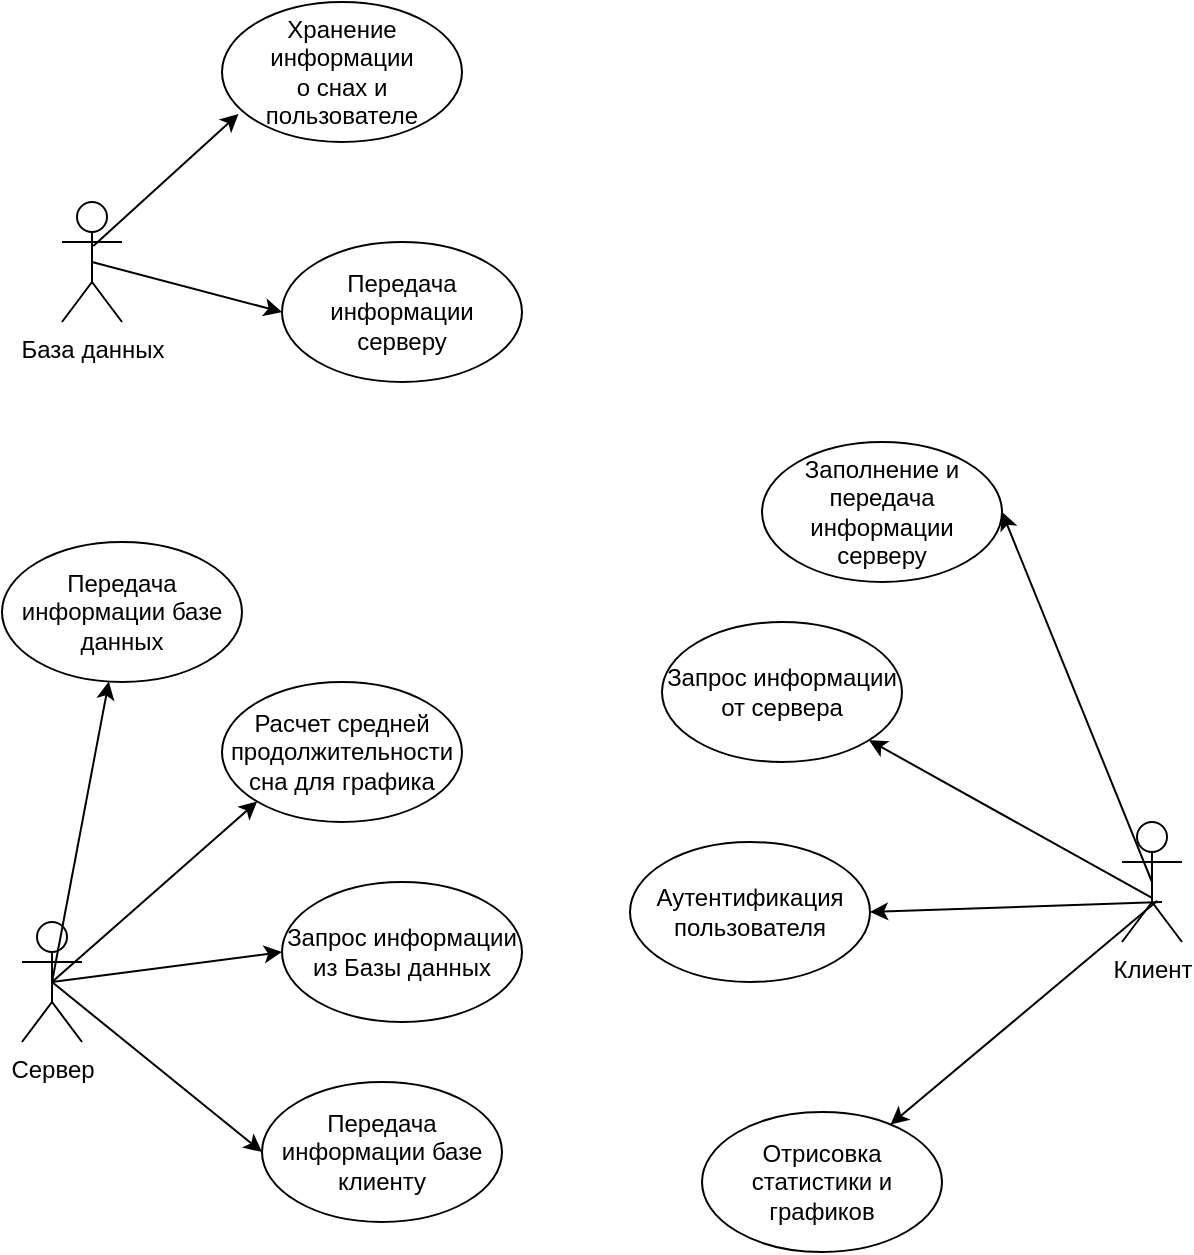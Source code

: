 <mxfile version="27.1.6">
  <diagram name="Страница — 1" id="z5o2DnHA_-fsH-nssHgH">
    <mxGraphModel dx="1213" dy="792" grid="1" gridSize="10" guides="1" tooltips="1" connect="1" arrows="1" fold="1" page="1" pageScale="1" pageWidth="827" pageHeight="1169" math="0" shadow="0">
      <root>
        <mxCell id="0" />
        <mxCell id="1" parent="0" />
        <mxCell id="P5HjKtYgcSXGLR0DuAei-1" value="База данных" style="shape=umlActor;verticalLabelPosition=bottom;verticalAlign=top;html=1;" vertex="1" parent="1">
          <mxGeometry x="130" y="130" width="30" height="60" as="geometry" />
        </mxCell>
        <mxCell id="P5HjKtYgcSXGLR0DuAei-2" value="Сервер" style="shape=umlActor;verticalLabelPosition=bottom;verticalAlign=top;html=1;" vertex="1" parent="1">
          <mxGeometry x="110" y="490" width="30" height="60" as="geometry" />
        </mxCell>
        <mxCell id="P5HjKtYgcSXGLR0DuAei-3" value="Клиент" style="shape=umlActor;verticalLabelPosition=bottom;verticalAlign=top;html=1;" vertex="1" parent="1">
          <mxGeometry x="660" y="440" width="30" height="60" as="geometry" />
        </mxCell>
        <mxCell id="P5HjKtYgcSXGLR0DuAei-7" value="Хранение информации&lt;div&gt;о снах и пользователе&lt;/div&gt;" style="ellipse;whiteSpace=wrap;html=1;" vertex="1" parent="1">
          <mxGeometry x="210" y="30" width="120" height="70" as="geometry" />
        </mxCell>
        <mxCell id="P5HjKtYgcSXGLR0DuAei-9" value="" style="endArrow=classic;html=1;rounded=0;exitX=0.522;exitY=0.367;exitDx=0;exitDy=0;exitPerimeter=0;entryX=0.069;entryY=0.8;entryDx=0;entryDy=0;entryPerimeter=0;" edge="1" parent="1" source="P5HjKtYgcSXGLR0DuAei-1" target="P5HjKtYgcSXGLR0DuAei-7">
          <mxGeometry width="50" height="50" relative="1" as="geometry">
            <mxPoint x="160" y="140" as="sourcePoint" />
            <mxPoint x="210" y="90" as="targetPoint" />
          </mxGeometry>
        </mxCell>
        <mxCell id="P5HjKtYgcSXGLR0DuAei-10" value="Передача информации серверу" style="ellipse;whiteSpace=wrap;html=1;" vertex="1" parent="1">
          <mxGeometry x="240" y="150" width="120" height="70" as="geometry" />
        </mxCell>
        <mxCell id="P5HjKtYgcSXGLR0DuAei-11" value="" style="endArrow=classic;html=1;rounded=0;exitX=0.5;exitY=0.5;exitDx=0;exitDy=0;exitPerimeter=0;entryX=0;entryY=0.5;entryDx=0;entryDy=0;" edge="1" parent="1" source="P5HjKtYgcSXGLR0DuAei-1" target="P5HjKtYgcSXGLR0DuAei-10">
          <mxGeometry width="50" height="50" relative="1" as="geometry">
            <mxPoint x="180" y="286" as="sourcePoint" />
            <mxPoint x="252" y="220" as="targetPoint" />
          </mxGeometry>
        </mxCell>
        <mxCell id="P5HjKtYgcSXGLR0DuAei-12" value="Передача информации базе данных" style="ellipse;whiteSpace=wrap;html=1;" vertex="1" parent="1">
          <mxGeometry x="100" y="300" width="120" height="70" as="geometry" />
        </mxCell>
        <mxCell id="P5HjKtYgcSXGLR0DuAei-13" value="Передача информации базе клиенту" style="ellipse;whiteSpace=wrap;html=1;" vertex="1" parent="1">
          <mxGeometry x="230" y="570" width="120" height="70" as="geometry" />
        </mxCell>
        <mxCell id="P5HjKtYgcSXGLR0DuAei-14" value="" style="endArrow=classic;html=1;rounded=0;exitX=0.5;exitY=0.5;exitDx=0;exitDy=0;exitPerimeter=0;entryX=0;entryY=0.5;entryDx=0;entryDy=0;" edge="1" parent="1" source="P5HjKtYgcSXGLR0DuAei-2" target="P5HjKtYgcSXGLR0DuAei-13">
          <mxGeometry width="50" height="50" relative="1" as="geometry">
            <mxPoint x="190" y="680" as="sourcePoint" />
            <mxPoint x="285" y="705" as="targetPoint" />
          </mxGeometry>
        </mxCell>
        <mxCell id="P5HjKtYgcSXGLR0DuAei-15" value="" style="endArrow=classic;html=1;rounded=0;exitX=0.5;exitY=0.5;exitDx=0;exitDy=0;exitPerimeter=0;" edge="1" parent="1" source="P5HjKtYgcSXGLR0DuAei-2" target="P5HjKtYgcSXGLR0DuAei-12">
          <mxGeometry width="50" height="50" relative="1" as="geometry">
            <mxPoint x="220" y="640" as="sourcePoint" />
            <mxPoint x="315" y="665" as="targetPoint" />
          </mxGeometry>
        </mxCell>
        <mxCell id="P5HjKtYgcSXGLR0DuAei-16" value="Расчет средней продолжительности сна для графика" style="ellipse;whiteSpace=wrap;html=1;" vertex="1" parent="1">
          <mxGeometry x="210" y="370" width="120" height="70" as="geometry" />
        </mxCell>
        <mxCell id="P5HjKtYgcSXGLR0DuAei-17" value="" style="endArrow=classic;html=1;rounded=0;exitX=0.5;exitY=0.5;exitDx=0;exitDy=0;exitPerimeter=0;entryX=0;entryY=1;entryDx=0;entryDy=0;" edge="1" parent="1" source="P5HjKtYgcSXGLR0DuAei-2" target="P5HjKtYgcSXGLR0DuAei-16">
          <mxGeometry width="50" height="50" relative="1" as="geometry">
            <mxPoint x="320" y="640" as="sourcePoint" />
            <mxPoint x="348" y="490" as="targetPoint" />
          </mxGeometry>
        </mxCell>
        <mxCell id="P5HjKtYgcSXGLR0DuAei-18" value="" style="endArrow=classic;html=1;rounded=0;exitX=0.5;exitY=0.5;exitDx=0;exitDy=0;exitPerimeter=0;entryX=0;entryY=0.5;entryDx=0;entryDy=0;" edge="1" parent="1" source="P5HjKtYgcSXGLR0DuAei-2" target="P5HjKtYgcSXGLR0DuAei-19">
          <mxGeometry width="50" height="50" relative="1" as="geometry">
            <mxPoint x="400" y="650" as="sourcePoint" />
            <mxPoint x="428" y="500" as="targetPoint" />
          </mxGeometry>
        </mxCell>
        <mxCell id="P5HjKtYgcSXGLR0DuAei-19" value="Запрос информации из Базы данных" style="ellipse;whiteSpace=wrap;html=1;" vertex="1" parent="1">
          <mxGeometry x="240" y="470" width="120" height="70" as="geometry" />
        </mxCell>
        <mxCell id="P5HjKtYgcSXGLR0DuAei-20" value="Запрос информации от сервера" style="ellipse;whiteSpace=wrap;html=1;" vertex="1" parent="1">
          <mxGeometry x="430" y="340" width="120" height="70" as="geometry" />
        </mxCell>
        <mxCell id="P5HjKtYgcSXGLR0DuAei-21" value="Заполнение и передача информации серверу" style="ellipse;whiteSpace=wrap;html=1;" vertex="1" parent="1">
          <mxGeometry x="480" y="250" width="120" height="70" as="geometry" />
        </mxCell>
        <mxCell id="P5HjKtYgcSXGLR0DuAei-22" value="Отрисовка статистики и графиков" style="ellipse;whiteSpace=wrap;html=1;" vertex="1" parent="1">
          <mxGeometry x="450" y="585" width="120" height="70" as="geometry" />
        </mxCell>
        <mxCell id="P5HjKtYgcSXGLR0DuAei-23" value="" style="endArrow=classic;html=1;rounded=0;exitX=0.5;exitY=0.633;exitDx=0;exitDy=0;exitPerimeter=0;" edge="1" parent="1" source="P5HjKtYgcSXGLR0DuAei-3" target="P5HjKtYgcSXGLR0DuAei-20">
          <mxGeometry width="50" height="50" relative="1" as="geometry">
            <mxPoint x="620" y="600" as="sourcePoint" />
            <mxPoint x="715" y="625" as="targetPoint" />
          </mxGeometry>
        </mxCell>
        <mxCell id="P5HjKtYgcSXGLR0DuAei-24" value="" style="endArrow=classic;html=1;rounded=0;entryX=1;entryY=0.5;entryDx=0;entryDy=0;" edge="1" parent="1" target="P5HjKtYgcSXGLR0DuAei-28">
          <mxGeometry width="50" height="50" relative="1" as="geometry">
            <mxPoint x="680" y="480" as="sourcePoint" />
            <mxPoint x="715" y="635" as="targetPoint" />
          </mxGeometry>
        </mxCell>
        <mxCell id="P5HjKtYgcSXGLR0DuAei-25" value="" style="endArrow=classic;html=1;rounded=0;exitX=0.589;exitY=0.656;exitDx=0;exitDy=0;exitPerimeter=0;" edge="1" parent="1" source="P5HjKtYgcSXGLR0DuAei-3" target="P5HjKtYgcSXGLR0DuAei-22">
          <mxGeometry width="50" height="50" relative="1" as="geometry">
            <mxPoint x="620" y="610" as="sourcePoint" />
            <mxPoint x="715" y="635" as="targetPoint" />
          </mxGeometry>
        </mxCell>
        <mxCell id="P5HjKtYgcSXGLR0DuAei-26" value="" style="endArrow=classic;html=1;rounded=0;exitX=0.5;exitY=0.5;exitDx=0;exitDy=0;exitPerimeter=0;entryX=1;entryY=0.5;entryDx=0;entryDy=0;" edge="1" parent="1" source="P5HjKtYgcSXGLR0DuAei-3" target="P5HjKtYgcSXGLR0DuAei-21">
          <mxGeometry width="50" height="50" relative="1" as="geometry">
            <mxPoint x="630" y="550" as="sourcePoint" />
            <mxPoint x="725" y="575" as="targetPoint" />
          </mxGeometry>
        </mxCell>
        <mxCell id="P5HjKtYgcSXGLR0DuAei-28" value="Аутентификация пользователя" style="ellipse;whiteSpace=wrap;html=1;" vertex="1" parent="1">
          <mxGeometry x="414" y="450" width="120" height="70" as="geometry" />
        </mxCell>
      </root>
    </mxGraphModel>
  </diagram>
</mxfile>
